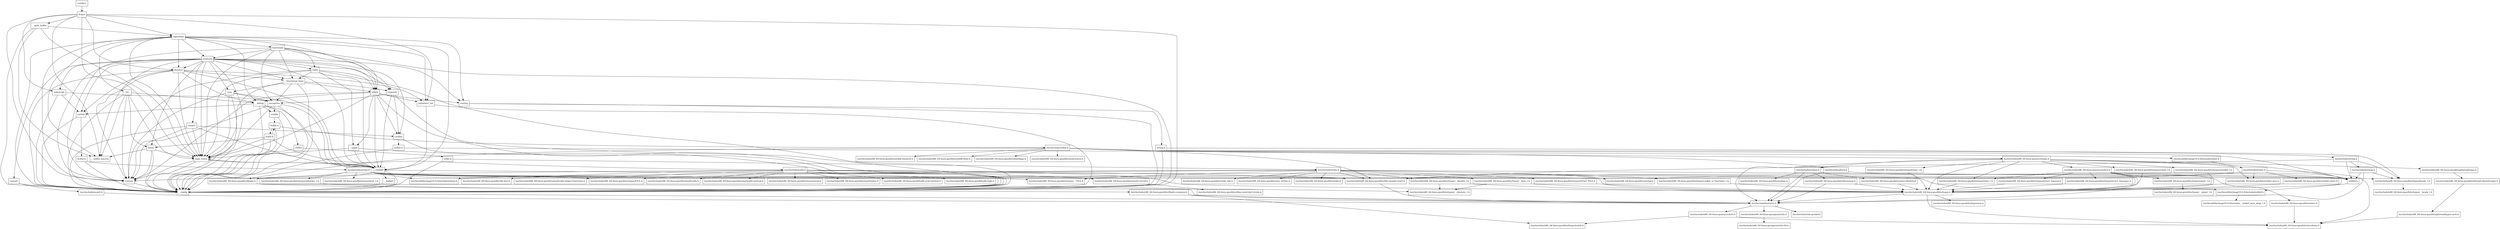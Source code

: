 digraph "dependencies" {
  header_0 [ shape="box", label="\<stdin\>" ];
  header_1 [ shape="box", label="deque" ];
  header_100 [ shape="box", label="/usr/include/x86_64-linux-gnu/bits/stdio.h" ];
  header_101 [ shape="box", label="memory" ];
  header_102 [ shape="box", label="typeinfo" ];
  header_103 [ shape="box", label="exception" ];
  header_104 [ shape="box", label="new" ];
  header_105 [ shape="box", label="iterator" ];
  header_106 [ shape="box", label="__functional_base" ];
  header_107 [ shape="box", label="tuple" ];
  header_108 [ shape="box", label="stdexcept" ];
  header_109 [ shape="box", label="cassert" ];
  header_11 [ shape="box", label="__split_buffer" ];
  header_110 [ shape="box", label="/usr/include/assert.h" ];
  header_111 [ shape="box", label="atomic" ];
  header_112 [ shape="box", label="functional" ];
  header_113 [ shape="box", label="bit" ];
  header_12 [ shape="box", label="type_traits" ];
  header_13 [ shape="box", label="cstddef" ];
  header_14 [ shape="box", label="version" ];
  header_15 [ shape="box", label="/usr/local/lib/clang/10.0.0/include/stddef.h" ];
  header_16 [ shape="box", label="/usr/local/lib/clang/10.0.0/include/__stddef_max_align_t.h" ];
  header_17 [ shape="box", label="__nullptr" ];
  header_18 [ shape="box", label="algorithm" ];
  header_19 [ shape="box", label="initializer_list" ];
  header_2 [ shape="box", label="__config" ];
  header_20 [ shape="box", label="cstring" ];
  header_21 [ shape="box", label="string.h" ];
  header_22 [ shape="box", label="/usr/include/string.h" ];
  header_23 [ shape="box", label="/usr/include/x86_64-linux-gnu/bits/libc-header-start.h" ];
  header_24 [ shape="box", label="stddef.h" ];
  header_25 [ shape="box", label="/usr/include/x86_64-linux-gnu/bits/types/locale_t.h" ];
  header_26 [ shape="box", label="/usr/include/x86_64-linux-gnu/bits/types/__locale_t.h" ];
  header_27 [ shape="box", label="/usr/include/strings.h" ];
  header_28 [ shape="box", label="utility" ];
  header_29 [ shape="box", label="__tuple" ];
  header_3 [ shape="box", label="/usr/include/features.h" ];
  header_30 [ shape="box", label="cstdint" ];
  header_31 [ shape="box", label="stdint.h" ];
  header_32 [ shape="box", label="/usr/local/lib/clang/10.0.0/include/stdint.h" ];
  header_33 [ shape="box", label="/usr/include/stdint.h" ];
  header_34 [ shape="box", label="/usr/include/x86_64-linux-gnu/bits/types.h" ];
  header_35 [ shape="box", label="/usr/include/x86_64-linux-gnu/bits/typesizes.h" ];
  header_36 [ shape="box", label="/usr/include/x86_64-linux-gnu/bits/wchar.h" ];
  header_37 [ shape="box", label="/usr/include/x86_64-linux-gnu/bits/stdint-intn.h" ];
  header_38 [ shape="box", label="/usr/include/x86_64-linux-gnu/bits/stdint-uintn.h" ];
  header_39 [ shape="box", label="__debug" ];
  header_4 [ shape="box", label="/usr/include/stdc-predef.h" ];
  header_40 [ shape="box", label="iosfwd" ];
  header_41 [ shape="box", label="wchar.h" ];
  header_42 [ shape="box", label="/usr/include/wchar.h" ];
  header_43 [ shape="box", label="/usr/include/x86_64-linux-gnu/bits/floatn.h" ];
  header_44 [ shape="box", label="/usr/include/x86_64-linux-gnu/bits/floatn-common.h" ];
  header_45 [ shape="box", label="/usr/local/lib/clang/10.0.0/include/stdarg.h" ];
  header_46 [ shape="box", label="/usr/include/x86_64-linux-gnu/bits/types/wint_t.h" ];
  header_47 [ shape="box", label="/usr/include/x86_64-linux-gnu/bits/types/mbstate_t.h" ];
  header_48 [ shape="box", label="/usr/include/x86_64-linux-gnu/bits/types/__mbstate_t.h" ];
  header_49 [ shape="box", label="/usr/include/x86_64-linux-gnu/bits/types/__FILE.h" ];
  header_5 [ shape="box", label="/usr/include/x86_64-linux-gnu/sys/cdefs.h" ];
  header_50 [ shape="box", label="/usr/include/x86_64-linux-gnu/bits/types/FILE.h" ];
  header_51 [ shape="box", label="cstdlib" ];
  header_52 [ shape="box", label="stdlib.h" ];
  header_53 [ shape="box", label="/usr/include/stdlib.h" ];
  header_54 [ shape="box", label="/usr/include/x86_64-linux-gnu/bits/waitflags.h" ];
  header_55 [ shape="box", label="/usr/include/x86_64-linux-gnu/bits/waitstatus.h" ];
  header_56 [ shape="box", label="/usr/include/x86_64-linux-gnu/sys/types.h" ];
  header_57 [ shape="box", label="/usr/include/x86_64-linux-gnu/bits/types/clock_t.h" ];
  header_58 [ shape="box", label="/usr/include/x86_64-linux-gnu/bits/types/clockid_t.h" ];
  header_59 [ shape="box", label="/usr/include/x86_64-linux-gnu/bits/types/time_t.h" ];
  header_6 [ shape="box", label="/usr/include/x86_64-linux-gnu/bits/wordsize.h" ];
  header_60 [ shape="box", label="/usr/include/x86_64-linux-gnu/bits/types/timer_t.h" ];
  header_61 [ shape="box", label="/usr/include/endian.h" ];
  header_62 [ shape="box", label="/usr/include/x86_64-linux-gnu/bits/endian.h" ];
  header_63 [ shape="box", label="/usr/include/x86_64-linux-gnu/bits/byteswap.h" ];
  header_64 [ shape="box", label="/usr/include/x86_64-linux-gnu/bits/uintn-identity.h" ];
  header_65 [ shape="box", label="/usr/include/x86_64-linux-gnu/sys/select.h" ];
  header_66 [ shape="box", label="/usr/include/x86_64-linux-gnu/bits/select.h" ];
  header_67 [ shape="box", label="/usr/include/x86_64-linux-gnu/bits/types/sigset_t.h" ];
  header_68 [ shape="box", label="/usr/include/x86_64-linux-gnu/bits/types/__sigset_t.h" ];
  header_69 [ shape="box", label="/usr/include/x86_64-linux-gnu/bits/types/struct_timeval.h" ];
  header_7 [ shape="box", label="/usr/include/x86_64-linux-gnu/bits/long-double.h" ];
  header_70 [ shape="box", label="/usr/include/x86_64-linux-gnu/bits/types/struct_timespec.h" ];
  header_71 [ shape="box", label="/usr/include/x86_64-linux-gnu/bits/pthreadtypes.h" ];
  header_72 [ shape="box", label="/usr/include/x86_64-linux-gnu/bits/thread-shared-types.h" ];
  header_73 [ shape="box", label="/usr/include/x86_64-linux-gnu/bits/pthreadtypes-arch.h" ];
  header_74 [ shape="box", label="/usr/include/alloca.h" ];
  header_75 [ shape="box", label="/usr/include/x86_64-linux-gnu/bits/stdlib-bsearch.h" ];
  header_76 [ shape="box", label="/usr/include/x86_64-linux-gnu/bits/stdlib-float.h" ];
  header_77 [ shape="box", label="math.h" ];
  header_78 [ shape="box", label="/usr/include/math.h" ];
  header_79 [ shape="box", label="/usr/include/x86_64-linux-gnu/bits/math-vector.h" ];
  header_8 [ shape="box", label="/usr/include/x86_64-linux-gnu/gnu/stubs.h" ];
  header_80 [ shape="box", label="/usr/include/x86_64-linux-gnu/bits/libm-simd-decl-stubs.h" ];
  header_81 [ shape="box", label="/usr/include/x86_64-linux-gnu/bits/flt-eval-method.h" ];
  header_82 [ shape="box", label="/usr/include/x86_64-linux-gnu/bits/fp-logb.h" ];
  header_83 [ shape="box", label="/usr/include/x86_64-linux-gnu/bits/fp-fast.h" ];
  header_84 [ shape="box", label="/usr/include/x86_64-linux-gnu/bits/mathcalls-helper-functions.h" ];
  header_85 [ shape="box", label="/usr/include/x86_64-linux-gnu/bits/mathcalls.h" ];
  header_86 [ shape="box", label="/usr/include/x86_64-linux-gnu/bits/mathcalls-narrow.h" ];
  header_87 [ shape="box", label="/usr/include/x86_64-linux-gnu/bits/iscanonical.h" ];
  header_88 [ shape="box", label="/usr/include/x86_64-linux-gnu/bits/mathinline.h" ];
  header_89 [ shape="box", label="limits" ];
  header_9 [ shape="box", label="/usr/include/x86_64-linux-gnu/gnu/stubs-64.h" ];
  header_90 [ shape="box", label="__undef_macros" ];
  header_91 [ shape="box", label="cstdio" ];
  header_92 [ shape="box", label="stdio.h" ];
  header_93 [ shape="box", label="/usr/include/stdio.h" ];
  header_94 [ shape="box", label="/usr/include/x86_64-linux-gnu/bits/types/__fpos_t.h" ];
  header_95 [ shape="box", label="/usr/include/x86_64-linux-gnu/bits/types/__fpos64_t.h" ];
  header_96 [ shape="box", label="/usr/include/x86_64-linux-gnu/bits/types/struct_FILE.h" ];
  header_97 [ shape="box", label="/usr/include/x86_64-linux-gnu/bits/types/cookie_io_functions_t.h" ];
  header_98 [ shape="box", label="/usr/include/x86_64-linux-gnu/bits/stdio_lim.h" ];
  header_99 [ shape="box", label="/usr/include/x86_64-linux-gnu/bits/sys_errlist.h" ];
  header_61 -> header_63;
  header_61 -> header_62;
  header_61 -> header_3;
  header_61 -> header_64;
  header_60 -> header_34;
  header_63 -> header_34;
  header_63 -> header_3;
  header_65 -> header_59;
  header_65 -> header_34;
  header_65 -> header_70;
  header_65 -> header_3;
  header_65 -> header_67;
  header_65 -> header_66;
  header_65 -> header_69;
  header_64 -> header_34;
  header_67 -> header_68;
  header_66 -> header_6;
  header_69 -> header_34;
  header_72 -> header_73;
  header_73 -> header_6;
  header_70 -> header_34;
  header_71 -> header_72;
  header_77 -> header_89;
  header_77 -> header_52;
  header_77 -> header_2;
  header_77 -> header_78;
  header_77 -> header_12;
  header_74 -> header_24;
  header_74 -> header_3;
  header_78 -> header_34;
  header_78 -> header_23;
  header_78 -> header_88;
  header_78 -> header_43;
  header_78 -> header_83;
  header_78 -> header_82;
  header_78 -> header_81;
  header_78 -> header_79;
  header_78 -> header_87;
  header_78 -> header_86;
  header_78 -> header_85;
  header_78 -> header_84;
  header_79 -> header_80;
  header_112 -> header_14;
  header_112 -> header_28;
  header_112 -> header_12;
  header_112 -> header_2;
  header_112 -> header_107;
  header_112 -> header_106;
  header_112 -> header_101;
  header_112 -> header_103;
  header_112 -> header_102;
  header_113 -> header_14;
  header_113 -> header_12;
  header_113 -> header_39;
  header_113 -> header_89;
  header_113 -> header_2;
  header_113 -> header_90;
  header_110 -> header_3;
  header_111 -> header_14;
  header_111 -> header_2;
  header_111 -> header_12;
  header_111 -> header_30;
  header_111 -> header_13;
  header_47 -> header_48;
  header_44 -> header_7;
  header_44 -> header_3;
  header_43 -> header_44;
  header_43 -> header_3;
  header_42 -> header_25;
  header_42 -> header_36;
  header_42 -> header_24;
  header_42 -> header_50;
  header_42 -> header_23;
  header_42 -> header_47;
  header_42 -> header_46;
  header_42 -> header_45;
  header_42 -> header_43;
  header_42 -> header_49;
  header_41 -> header_2;
  header_41 -> header_42;
  header_40 -> header_2;
  header_40 -> header_41;
  header_105 -> header_14;
  header_105 -> header_12;
  header_105 -> header_13;
  header_105 -> header_39;
  header_105 -> header_19;
  header_105 -> header_2;
  header_105 -> header_40;
  header_105 -> header_106;
  header_104 -> header_14;
  header_104 -> header_2;
  header_104 -> header_12;
  header_104 -> header_103;
  header_104 -> header_13;
  header_107 -> header_14;
  header_107 -> header_29;
  header_107 -> header_28;
  header_107 -> header_12;
  header_107 -> header_13;
  header_107 -> header_2;
  header_107 -> header_106;
  header_106 -> header_28;
  header_106 -> header_12;
  header_106 -> header_2;
  header_106 -> header_104;
  header_106 -> header_103;
  header_106 -> header_102;
  header_101 -> header_14;
  header_101 -> header_109;
  header_101 -> header_28;
  header_101 -> header_12;
  header_101 -> header_13;
  header_101 -> header_20;
  header_101 -> header_30;
  header_101 -> header_89;
  header_101 -> header_2;
  header_101 -> header_108;
  header_101 -> header_40;
  header_101 -> header_105;
  header_101 -> header_104;
  header_101 -> header_107;
  header_101 -> header_106;
  header_101 -> header_90;
  header_101 -> header_111;
  header_101 -> header_102;
  header_5 -> header_6;
  header_5 -> header_7;
  header_2 -> header_3;
  header_3 -> header_4;
  header_3 -> header_5;
  header_3 -> header_8;
  header_0 -> header_1;
  header_1 -> header_14;
  header_1 -> header_11;
  header_1 -> header_12;
  header_1 -> header_18;
  header_1 -> header_19;
  header_1 -> header_2;
  header_1 -> header_108;
  header_1 -> header_105;
  header_1 -> header_90;
  header_8 -> header_9;
  header_58 -> header_34;
  header_59 -> header_34;
  header_51 -> header_52;
  header_51 -> header_2;
  header_52 -> header_53;
  header_52 -> header_2;
  header_52 -> header_77;
  header_53 -> header_25;
  header_53 -> header_24;
  header_53 -> header_54;
  header_53 -> header_55;
  header_53 -> header_23;
  header_53 -> header_43;
  header_53 -> header_56;
  header_53 -> header_74;
  header_53 -> header_75;
  header_53 -> header_76;
  header_56 -> header_58;
  header_56 -> header_59;
  header_56 -> header_24;
  header_56 -> header_34;
  header_56 -> header_57;
  header_56 -> header_61;
  header_56 -> header_60;
  header_56 -> header_71;
  header_56 -> header_65;
  header_56 -> header_3;
  header_56 -> header_37;
  header_57 -> header_34;
  header_29 -> header_2;
  header_29 -> header_12;
  header_29 -> header_13;
  header_28 -> header_14;
  header_28 -> header_29;
  header_28 -> header_12;
  header_28 -> header_13;
  header_28 -> header_39;
  header_28 -> header_20;
  header_28 -> header_30;
  header_28 -> header_19;
  header_28 -> header_2;
  header_25 -> header_26;
  header_24 -> header_15;
  header_27 -> header_25;
  header_27 -> header_24;
  header_27 -> header_3;
  header_21 -> header_2;
  header_21 -> header_22;
  header_20 -> header_21;
  header_20 -> header_2;
  header_23 -> header_3;
  header_22 -> header_25;
  header_22 -> header_24;
  header_22 -> header_27;
  header_22 -> header_23;
  header_38 -> header_34;
  header_39 -> header_51;
  header_39 -> header_13;
  header_39 -> header_2;
  header_39 -> header_91;
  header_39 -> header_40;
  header_37 -> header_34;
  header_34 -> header_6;
  header_34 -> header_35;
  header_34 -> header_3;
  header_32 -> header_33;
  header_33 -> header_38;
  header_33 -> header_36;
  header_33 -> header_37;
  header_33 -> header_34;
  header_33 -> header_23;
  header_33 -> header_6;
  header_30 -> header_2;
  header_30 -> header_31;
  header_31 -> header_32;
  header_31 -> header_2;
  header_109 -> header_2;
  header_109 -> header_110;
  header_108 -> header_2;
  header_108 -> header_103;
  header_108 -> header_40;
  header_89 -> header_14;
  header_89 -> header_90;
  header_89 -> header_2;
  header_89 -> header_12;
  header_103 -> header_14;
  header_103 -> header_51;
  header_103 -> header_2;
  header_103 -> header_12;
  header_103 -> header_13;
  header_102 -> header_2;
  header_102 -> header_30;
  header_102 -> header_103;
  header_102 -> header_13;
  header_14 -> header_2;
  header_15 -> header_16;
  header_17 -> header_2;
  header_11 -> header_18;
  header_11 -> header_2;
  header_11 -> header_12;
  header_11 -> header_90;
  header_12 -> header_14;
  header_12 -> header_2;
  header_12 -> header_13;
  header_13 -> header_14;
  header_13 -> header_15;
  header_13 -> header_17;
  header_13 -> header_2;
  header_13 -> header_12;
  header_18 -> header_14;
  header_18 -> header_90;
  header_18 -> header_28;
  header_18 -> header_12;
  header_18 -> header_13;
  header_18 -> header_112;
  header_18 -> header_39;
  header_18 -> header_19;
  header_18 -> header_20;
  header_18 -> header_2;
  header_18 -> header_105;
  header_18 -> header_101;
  header_18 -> header_113;
  header_19 -> header_2;
  header_19 -> header_13;
  header_94 -> header_34;
  header_94 -> header_48;
  header_95 -> header_34;
  header_95 -> header_48;
  header_96 -> header_34;
  header_97 -> header_34;
  header_91 -> header_2;
  header_91 -> header_92;
  header_92 -> header_2;
  header_92 -> header_93;
  header_93 -> header_50;
  header_93 -> header_24;
  header_93 -> header_34;
  header_93 -> header_23;
  header_93 -> header_45;
  header_93 -> header_98;
  header_93 -> header_99;
  header_93 -> header_94;
  header_93 -> header_95;
  header_93 -> header_96;
  header_93 -> header_97;
  header_93 -> header_100;
  header_93 -> header_49;
}